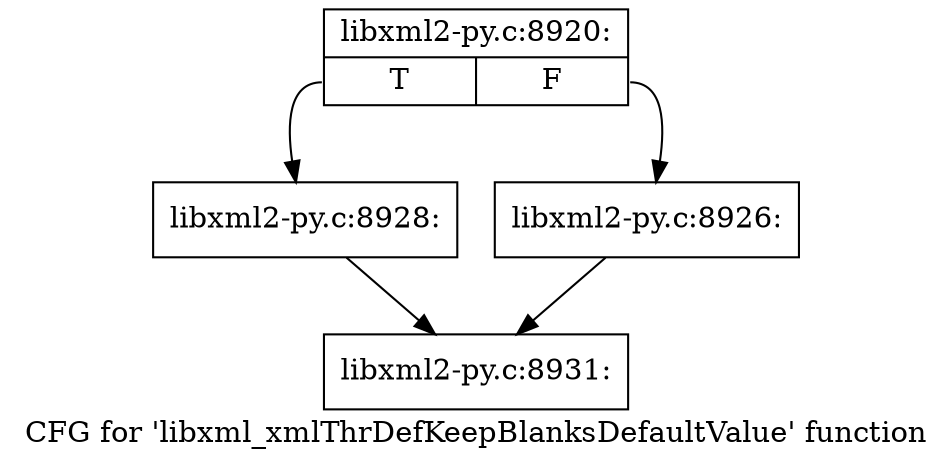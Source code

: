 digraph "CFG for 'libxml_xmlThrDefKeepBlanksDefaultValue' function" {
	label="CFG for 'libxml_xmlThrDefKeepBlanksDefaultValue' function";

	Node0x44be950 [shape=record,label="{libxml2-py.c:8920:|{<s0>T|<s1>F}}"];
	Node0x44be950:s0 -> Node0x44c28a0;
	Node0x44be950:s1 -> Node0x44c2850;
	Node0x44c2850 [shape=record,label="{libxml2-py.c:8926:}"];
	Node0x44c2850 -> Node0x402b710;
	Node0x44c28a0 [shape=record,label="{libxml2-py.c:8928:}"];
	Node0x44c28a0 -> Node0x402b710;
	Node0x402b710 [shape=record,label="{libxml2-py.c:8931:}"];
}
